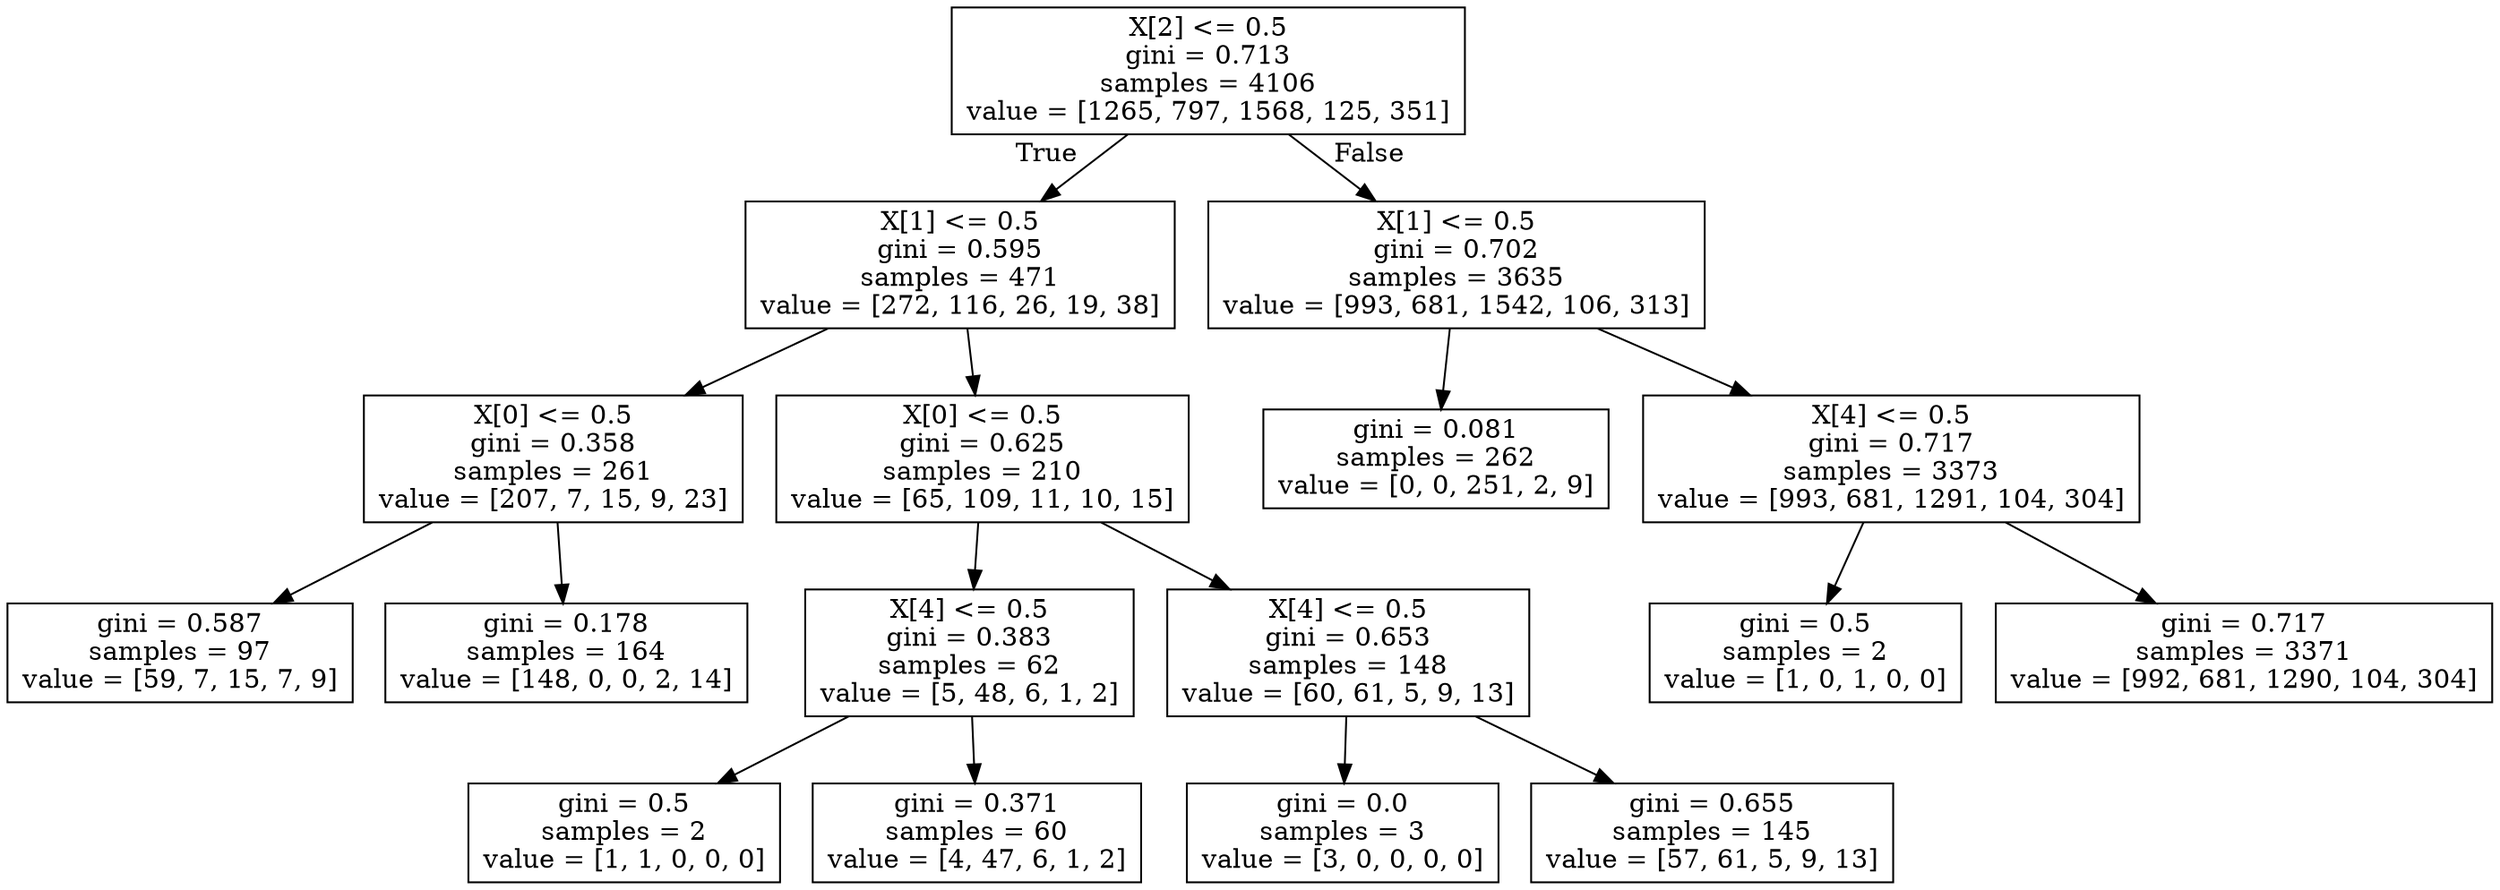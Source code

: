 digraph Tree {
node [shape=box] ;
0 [label="X[2] <= 0.5\ngini = 0.713\nsamples = 4106\nvalue = [1265, 797, 1568, 125, 351]"] ;
1 [label="X[1] <= 0.5\ngini = 0.595\nsamples = 471\nvalue = [272, 116, 26, 19, 38]"] ;
0 -> 1 [labeldistance=2.5, labelangle=45, headlabel="True"] ;
2 [label="X[0] <= 0.5\ngini = 0.358\nsamples = 261\nvalue = [207, 7, 15, 9, 23]"] ;
1 -> 2 ;
3 [label="gini = 0.587\nsamples = 97\nvalue = [59, 7, 15, 7, 9]"] ;
2 -> 3 ;
4 [label="gini = 0.178\nsamples = 164\nvalue = [148, 0, 0, 2, 14]"] ;
2 -> 4 ;
5 [label="X[0] <= 0.5\ngini = 0.625\nsamples = 210\nvalue = [65, 109, 11, 10, 15]"] ;
1 -> 5 ;
6 [label="X[4] <= 0.5\ngini = 0.383\nsamples = 62\nvalue = [5, 48, 6, 1, 2]"] ;
5 -> 6 ;
7 [label="gini = 0.5\nsamples = 2\nvalue = [1, 1, 0, 0, 0]"] ;
6 -> 7 ;
8 [label="gini = 0.371\nsamples = 60\nvalue = [4, 47, 6, 1, 2]"] ;
6 -> 8 ;
9 [label="X[4] <= 0.5\ngini = 0.653\nsamples = 148\nvalue = [60, 61, 5, 9, 13]"] ;
5 -> 9 ;
10 [label="gini = 0.0\nsamples = 3\nvalue = [3, 0, 0, 0, 0]"] ;
9 -> 10 ;
11 [label="gini = 0.655\nsamples = 145\nvalue = [57, 61, 5, 9, 13]"] ;
9 -> 11 ;
12 [label="X[1] <= 0.5\ngini = 0.702\nsamples = 3635\nvalue = [993, 681, 1542, 106, 313]"] ;
0 -> 12 [labeldistance=2.5, labelangle=-45, headlabel="False"] ;
13 [label="gini = 0.081\nsamples = 262\nvalue = [0, 0, 251, 2, 9]"] ;
12 -> 13 ;
14 [label="X[4] <= 0.5\ngini = 0.717\nsamples = 3373\nvalue = [993, 681, 1291, 104, 304]"] ;
12 -> 14 ;
15 [label="gini = 0.5\nsamples = 2\nvalue = [1, 0, 1, 0, 0]"] ;
14 -> 15 ;
16 [label="gini = 0.717\nsamples = 3371\nvalue = [992, 681, 1290, 104, 304]"] ;
14 -> 16 ;
}